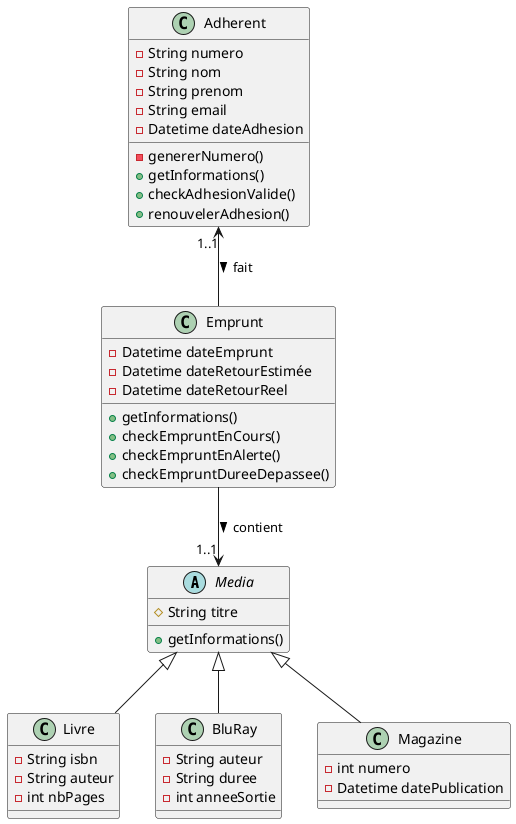 @startuml
abstract class Media{
    #String titre
    +getInformations()
}
class Livre {
    -String isbn
    -String auteur
    -int nbPages
}
class BluRay{
    -String auteur
    -String duree
    -int anneeSortie
}
class Magazine{
    -int numero
    -Datetime datePublication
}

class Adherent{
    -String numero
    -String nom
    -String prenom
    -String email
    -Datetime dateAdhesion
    -genererNumero()
    +getInformations()
    +checkAdhesionValide()
    +renouvelerAdhesion()
}
class Emprunt{
    -Datetime dateEmprunt
    -Datetime dateRetourEstimée
    -Datetime dateRetourReel
    +getInformations()
    +checkEmpruntEnCours()
    +checkEmpruntEnAlerte()
    +checkEmpruntDureeDepassee()

}
Media <|-- Livre
Media <|-- BluRay
Media <|-- Magazine

Adherent "1..1" <-- Emprunt : fait >
Emprunt --> "1..1" Media : contient >

@enduml
